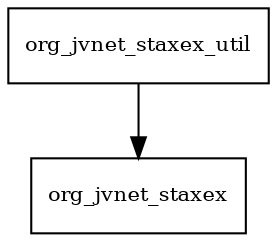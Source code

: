 digraph stax_ex_1_8_package_dependencies {
  node [shape = box, fontsize=10.0];
  org_jvnet_staxex_util -> org_jvnet_staxex;
}
